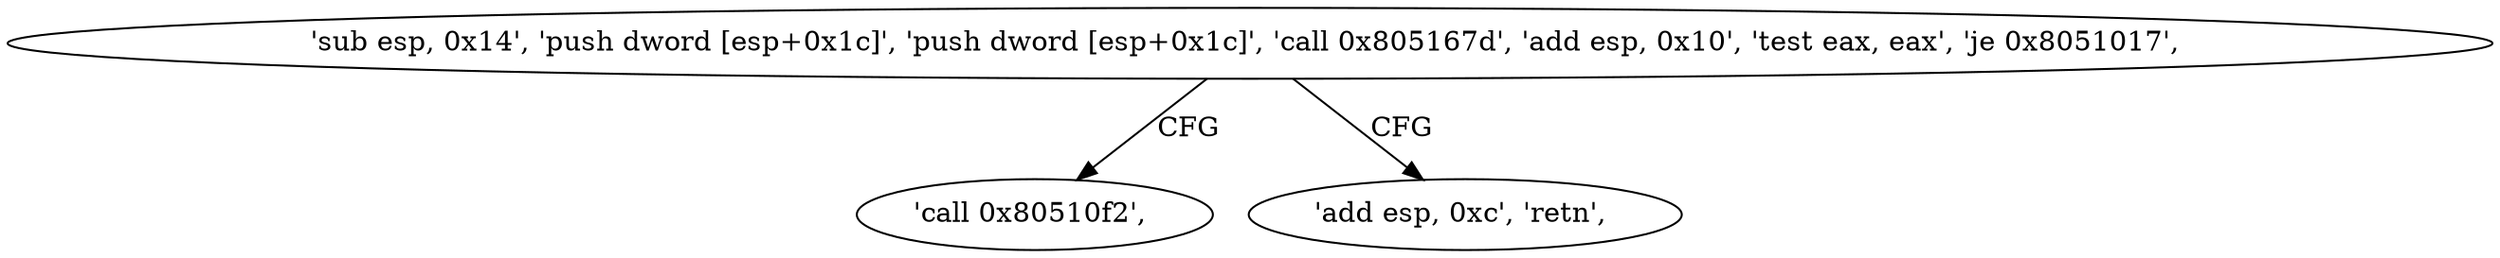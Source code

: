 digraph "func" {
"134549500" [label = "'sub esp, 0x14', 'push dword [esp+0x1c]', 'push dword [esp+0x1c]', 'call 0x805167d', 'add esp, 0x10', 'test eax, eax', 'je 0x8051017', " ]
"134549527" [label = "'call 0x80510f2', " ]
"134549523" [label = "'add esp, 0xc', 'retn', " ]
"134549500" -> "134549527" [ label = "CFG" ]
"134549500" -> "134549523" [ label = "CFG" ]
}
